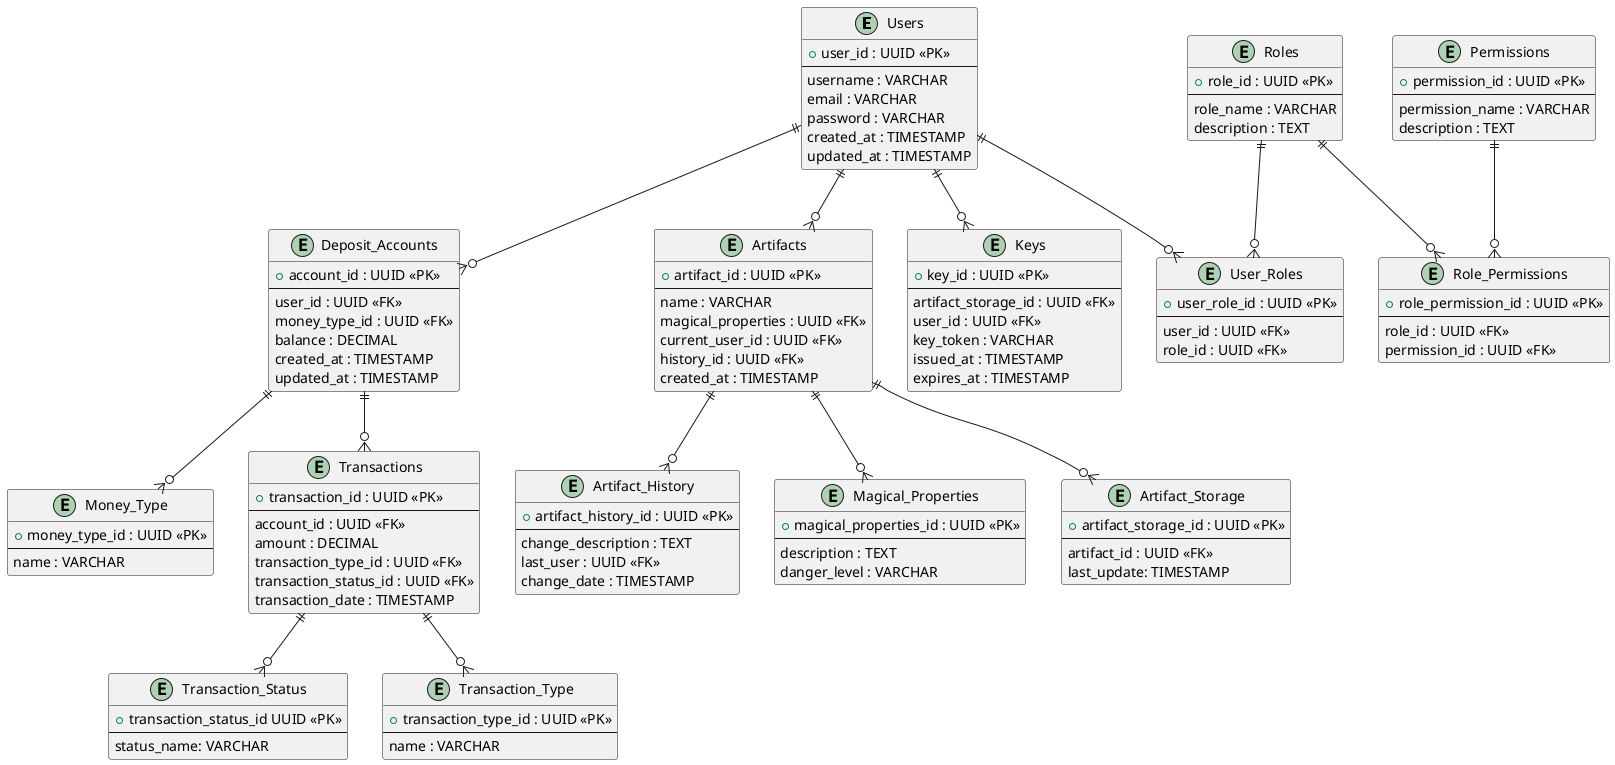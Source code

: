 @startuml
entity Users {
    + user_id : UUID <<PK>>
    --
    username : VARCHAR
    email : VARCHAR
    password : VARCHAR
    created_at : TIMESTAMP
    updated_at : TIMESTAMP
}

entity Money_Type {
    + money_type_id : UUID <<PK>>
    --
    name : VARCHAR
}

entity Deposit_Accounts {
    + account_id : UUID <<PK>>
    --
    user_id : UUID <<FK>>
    money_type_id : UUID <<FK>>
    balance : DECIMAL
    created_at : TIMESTAMP
    updated_at : TIMESTAMP
}

entity Transactions {
    + transaction_id : UUID <<PK>>
    --
    account_id : UUID <<FK>>
    amount : DECIMAL
    transaction_type_id : UUID <<FK>>
    transaction_status_id : UUID <<FK>>
    transaction_date : TIMESTAMP
}

entity Transaction_Status {
    + transaction_status_id UUID <<PK>>
    --
    status_name: VARCHAR
}

entity Transaction_Type {
    + transaction_type_id : UUID <<PK>>
    --
    name : VARCHAR
}

entity Artifacts {
    + artifact_id : UUID <<PK>>
    --
    name : VARCHAR
    magical_properties : UUID <<FK>>
    current_user_id : UUID <<FK>>
    history_id : UUID <<FK>>
    created_at : TIMESTAMP
}

entity Artifact_History {
    + artifact_history_id : UUID <<PK>>
    --
    change_description : TEXT
    last_user : UUID <<FK>>
    change_date : TIMESTAMP
}

entity Magical_Properties{
    + magical_properties_id : UUID <<PK>>
    --
    description : TEXT
    danger_level : VARCHAR
}

entity Artifact_Storage {
    + artifact_storage_id : UUID <<PK>>
    --
    artifact_id : UUID <<FK>>
    last_update: TIMESTAMP
}

entity Keys {
    + key_id : UUID <<PK>>
    --
    artifact_storage_id : UUID <<FK>>
    user_id : UUID <<FK>>
    key_token : VARCHAR
    issued_at : TIMESTAMP
    expires_at : TIMESTAMP
}

entity Roles {
    + role_id : UUID <<PK>>
    --
    role_name : VARCHAR
    description : TEXT
}

entity Permissions {
    + permission_id : UUID <<PK>>
    --
    permission_name : VARCHAR
    description : TEXT
}

entity User_Roles {
    + user_role_id : UUID <<PK>>
    --
    user_id : UUID <<FK>>
    role_id : UUID <<FK>>
}

entity Role_Permissions {
    + role_permission_id : UUID <<PK>>
    --
    role_id : UUID <<FK>>
    permission_id : UUID <<FK>>
}

Users ||--o{ Deposit_Accounts
Users ||--o{ User_Roles
Users ||--o{ Artifacts
Users ||--o{ Keys
Deposit_Accounts ||--o{ Transactions
Transactions ||--o{ Transaction_Type
Transactions ||--o{ Transaction_Status
Deposit_Accounts ||--o{ Money_Type
Artifacts ||--o{ Artifact_Storage
Artifacts ||--o{ Magical_Properties
Artifacts ||--o{ Artifact_History
Roles ||--o{ User_Roles
Permissions ||--o{ Role_Permissions
Roles ||--o{ Role_Permissions
@enduml
